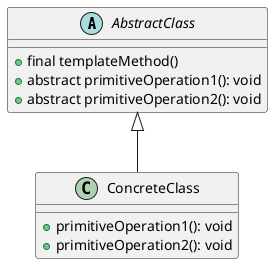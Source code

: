 @startuml templateMethod

abstract class AbstractClass {
  + final templateMethod()
  + abstract primitiveOperation1(): void
  + abstract primitiveOperation2(): void
}

class ConcreteClass {
  + primitiveOperation1(): void
  + primitiveOperation2(): void
}

AbstractClass <|-- ConcreteClass

@enduml